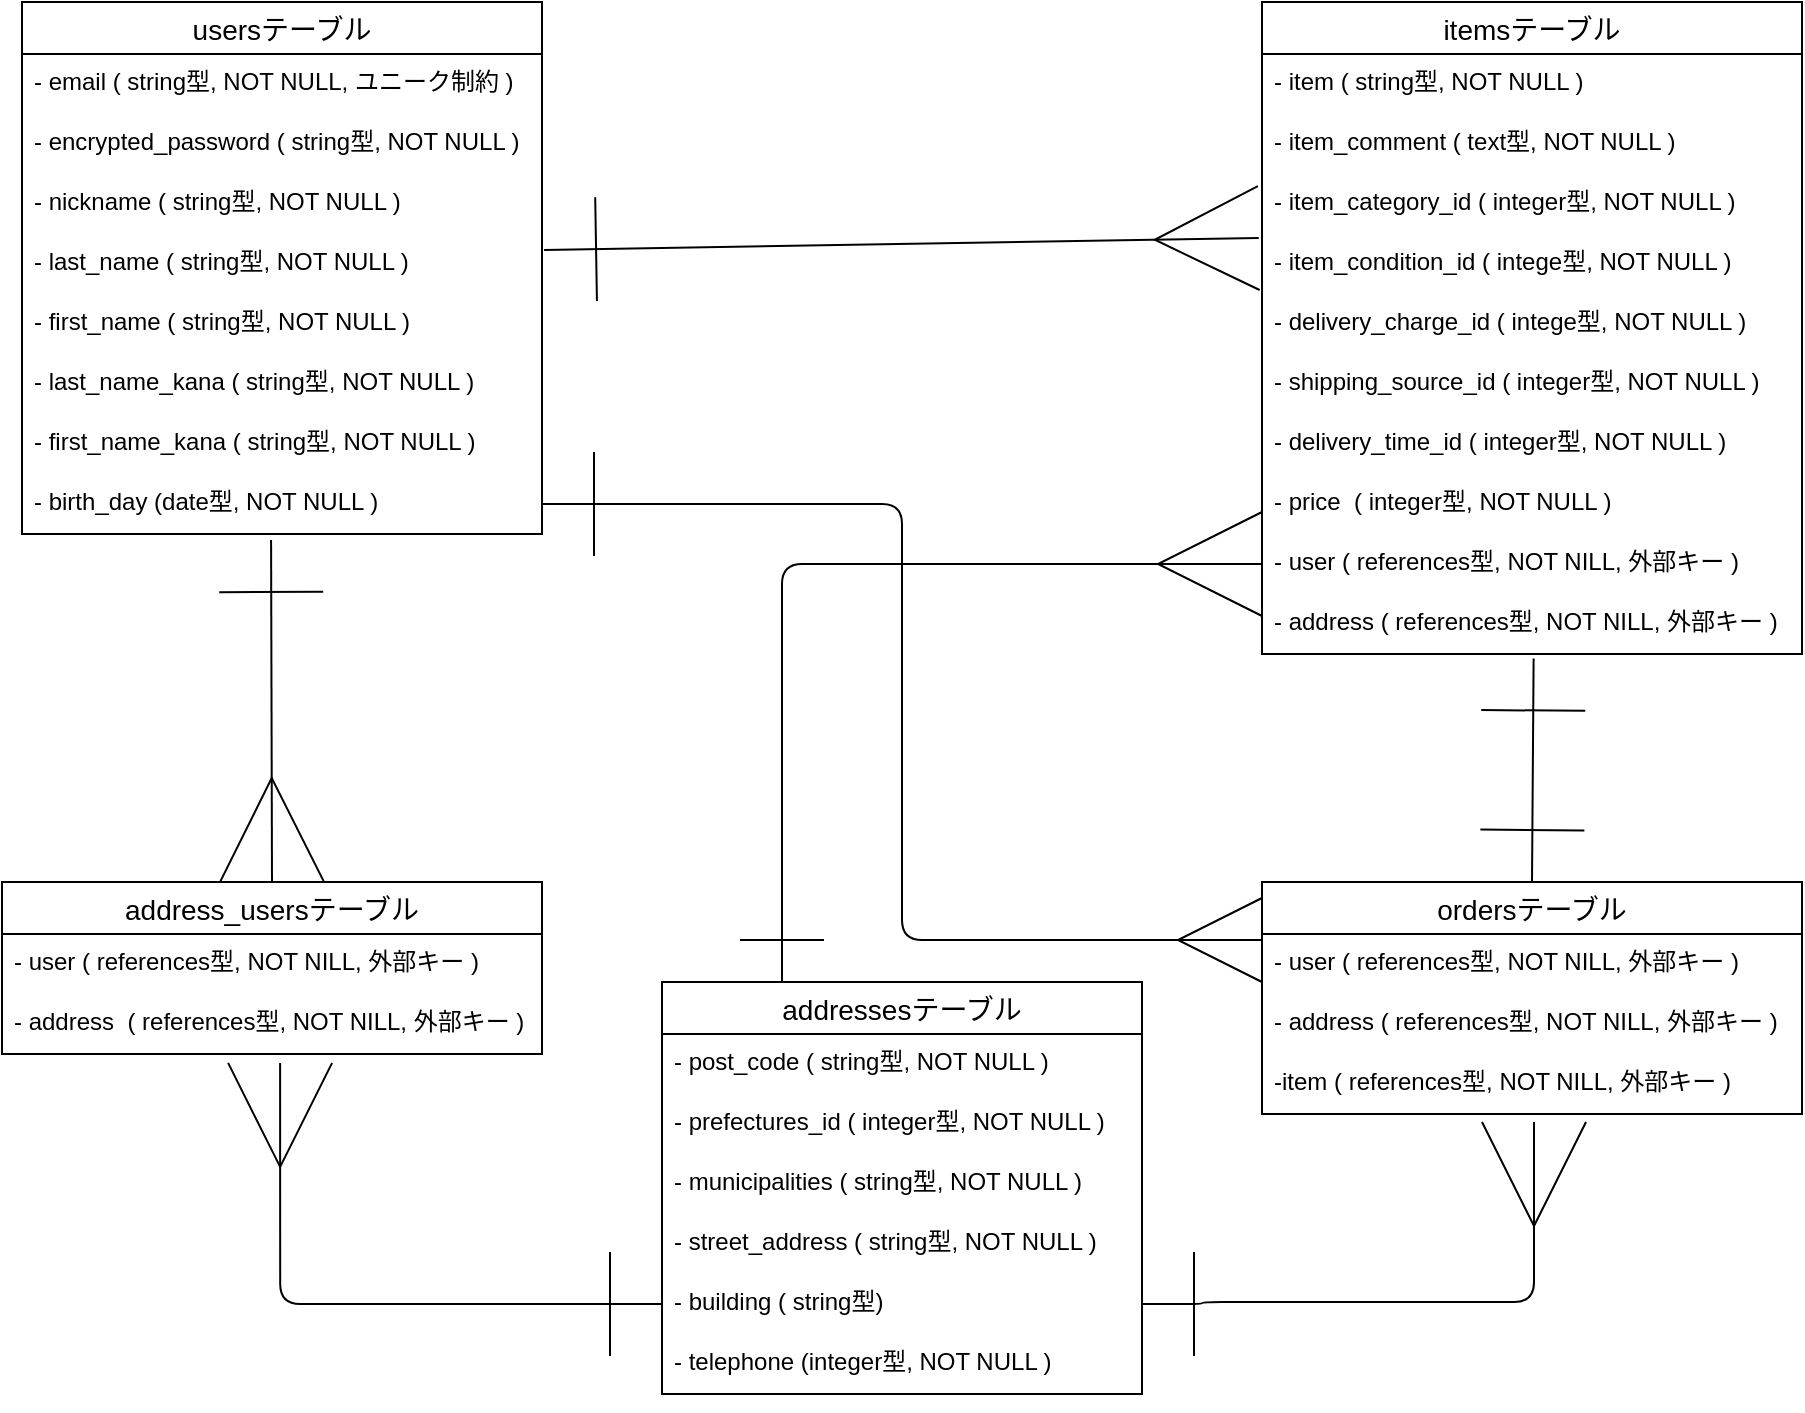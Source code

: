 <mxfile>
    <diagram id="GKU--FLQpRv6qIJC1tC3" name="ページ1">
        <mxGraphModel dx="1227" dy="647" grid="1" gridSize="10" guides="1" tooltips="1" connect="1" arrows="1" fold="1" page="1" pageScale="1" pageWidth="827" pageHeight="1169" math="0" shadow="0">
            <root>
                <mxCell id="0"/>
                <mxCell id="1" parent="0"/>
                <mxCell id="_oARF5Gy3wuwWYenufbS-1" value="usersテーブル" style="swimlane;fontStyle=0;childLayout=stackLayout;horizontal=1;startSize=26;horizontalStack=0;resizeParent=1;resizeParentMax=0;resizeLast=0;collapsible=1;marginBottom=0;align=center;fontSize=14;" parent="1" vertex="1">
                    <mxGeometry x="-260" y="40" width="260" height="266" as="geometry">
                        <mxRectangle x="60" y="40" width="70" height="30" as="alternateBounds"/>
                    </mxGeometry>
                </mxCell>
                <mxCell id="_oARF5Gy3wuwWYenufbS-3" value="- email ( string型, NOT NULL, ユニーク制約 )" style="text;strokeColor=none;fillColor=none;spacingLeft=4;spacingRight=4;overflow=hidden;rotatable=0;points=[[0,0.5],[1,0.5]];portConstraint=eastwest;fontSize=12;" parent="_oARF5Gy3wuwWYenufbS-1" vertex="1">
                    <mxGeometry y="26" width="260" height="30" as="geometry"/>
                </mxCell>
                <mxCell id="_oARF5Gy3wuwWYenufbS-8" value="- encrypted_password ( string型, NOT NULL )" style="text;strokeColor=none;fillColor=none;spacingLeft=4;spacingRight=4;overflow=hidden;rotatable=0;points=[[0,0.5],[1,0.5]];portConstraint=eastwest;fontSize=12;" parent="_oARF5Gy3wuwWYenufbS-1" vertex="1">
                    <mxGeometry y="56" width="260" height="30" as="geometry"/>
                </mxCell>
                <mxCell id="_oARF5Gy3wuwWYenufbS-2" value="- nickname ( string型, NOT NULL )" style="text;strokeColor=none;fillColor=none;spacingLeft=4;spacingRight=4;overflow=hidden;rotatable=0;points=[[0,0.5],[1,0.5]];portConstraint=eastwest;fontSize=12;" parent="_oARF5Gy3wuwWYenufbS-1" vertex="1">
                    <mxGeometry y="86" width="260" height="30" as="geometry"/>
                </mxCell>
                <mxCell id="_oARF5Gy3wuwWYenufbS-6" value="- last_name ( string型, NOT NULL )" style="text;strokeColor=none;fillColor=none;spacingLeft=4;spacingRight=4;overflow=hidden;rotatable=0;points=[[0,0.5],[1,0.5]];portConstraint=eastwest;fontSize=12;" parent="_oARF5Gy3wuwWYenufbS-1" vertex="1">
                    <mxGeometry y="116" width="260" height="30" as="geometry"/>
                </mxCell>
                <mxCell id="_oARF5Gy3wuwWYenufbS-7" value="- first_name ( string型, NOT NULL )" style="text;strokeColor=none;fillColor=none;spacingLeft=4;spacingRight=4;overflow=hidden;rotatable=0;points=[[0,0.5],[1,0.5]];portConstraint=eastwest;fontSize=12;" parent="_oARF5Gy3wuwWYenufbS-1" vertex="1">
                    <mxGeometry y="146" width="260" height="30" as="geometry"/>
                </mxCell>
                <mxCell id="_oARF5Gy3wuwWYenufbS-9" value="- last_name_kana ( string型, NOT NULL )" style="text;strokeColor=none;fillColor=none;spacingLeft=4;spacingRight=4;overflow=hidden;rotatable=0;points=[[0,0.5],[1,0.5]];portConstraint=eastwest;fontSize=12;" parent="_oARF5Gy3wuwWYenufbS-1" vertex="1">
                    <mxGeometry y="176" width="260" height="30" as="geometry"/>
                </mxCell>
                <mxCell id="_oARF5Gy3wuwWYenufbS-12" value="- first_name_kana ( string型, NOT NULL )" style="text;strokeColor=none;fillColor=none;spacingLeft=4;spacingRight=4;overflow=hidden;rotatable=0;points=[[0,0.5],[1,0.5]];portConstraint=eastwest;fontSize=12;" parent="_oARF5Gy3wuwWYenufbS-1" vertex="1">
                    <mxGeometry y="206" width="260" height="30" as="geometry"/>
                </mxCell>
                <mxCell id="_oARF5Gy3wuwWYenufbS-4" value="- birth_day (date型, NOT NULL )" style="text;strokeColor=none;fillColor=none;spacingLeft=4;spacingRight=4;overflow=hidden;rotatable=0;points=[[0,0.5],[1,0.5]];portConstraint=eastwest;fontSize=12;" parent="_oARF5Gy3wuwWYenufbS-1" vertex="1">
                    <mxGeometry y="236" width="260" height="30" as="geometry"/>
                </mxCell>
                <mxCell id="_oARF5Gy3wuwWYenufbS-13" value="itemsテーブル" style="swimlane;fontStyle=0;childLayout=stackLayout;horizontal=1;startSize=26;horizontalStack=0;resizeParent=1;resizeParentMax=0;resizeLast=0;collapsible=1;marginBottom=0;align=center;fontSize=14;" parent="1" vertex="1">
                    <mxGeometry x="360" y="40" width="270" height="326" as="geometry"/>
                </mxCell>
                <mxCell id="_oARF5Gy3wuwWYenufbS-18" value="- item ( string型, NOT NULL )" style="text;strokeColor=none;fillColor=none;spacingLeft=4;spacingRight=4;overflow=hidden;rotatable=0;points=[[0,0.5],[1,0.5]];portConstraint=eastwest;fontSize=12;" parent="_oARF5Gy3wuwWYenufbS-13" vertex="1">
                    <mxGeometry y="26" width="270" height="30" as="geometry"/>
                </mxCell>
                <mxCell id="_oARF5Gy3wuwWYenufbS-21" value="- item_comment ( text型, NOT NULL )" style="text;strokeColor=none;fillColor=none;spacingLeft=4;spacingRight=4;overflow=hidden;rotatable=0;points=[[0,0.5],[1,0.5]];portConstraint=eastwest;fontSize=12;" parent="_oARF5Gy3wuwWYenufbS-13" vertex="1">
                    <mxGeometry y="56" width="270" height="30" as="geometry"/>
                </mxCell>
                <mxCell id="_oARF5Gy3wuwWYenufbS-15" value="- item_category_id ( integer型, NOT NULL )" style="text;strokeColor=none;fillColor=none;spacingLeft=4;spacingRight=4;overflow=hidden;rotatable=0;points=[[0,0.5],[1,0.5]];portConstraint=eastwest;fontSize=12;" parent="_oARF5Gy3wuwWYenufbS-13" vertex="1">
                    <mxGeometry y="86" width="270" height="30" as="geometry"/>
                </mxCell>
                <mxCell id="_oARF5Gy3wuwWYenufbS-19" value="- item_condition_id ( intege型, NOT NULL )" style="text;strokeColor=none;fillColor=none;spacingLeft=4;spacingRight=4;overflow=hidden;rotatable=0;points=[[0,0.5],[1,0.5]];portConstraint=eastwest;fontSize=12;" parent="_oARF5Gy3wuwWYenufbS-13" vertex="1">
                    <mxGeometry y="116" width="270" height="30" as="geometry"/>
                </mxCell>
                <mxCell id="_oARF5Gy3wuwWYenufbS-22" value="- delivery_charge_id ( intege型, NOT NULL )" style="text;strokeColor=none;fillColor=none;spacingLeft=4;spacingRight=4;overflow=hidden;rotatable=0;points=[[0,0.5],[1,0.5]];portConstraint=eastwest;fontSize=12;" parent="_oARF5Gy3wuwWYenufbS-13" vertex="1">
                    <mxGeometry y="146" width="270" height="30" as="geometry"/>
                </mxCell>
                <mxCell id="_oARF5Gy3wuwWYenufbS-20" value="- shipping_source_id ( integer型, NOT NULL )" style="text;strokeColor=none;fillColor=none;spacingLeft=4;spacingRight=4;overflow=hidden;rotatable=0;points=[[0,0.5],[1,0.5]];portConstraint=eastwest;fontSize=12;" parent="_oARF5Gy3wuwWYenufbS-13" vertex="1">
                    <mxGeometry y="176" width="270" height="30" as="geometry"/>
                </mxCell>
                <mxCell id="_oARF5Gy3wuwWYenufbS-17" value="- delivery_time_id ( integer型, NOT NULL )" style="text;strokeColor=none;fillColor=none;spacingLeft=4;spacingRight=4;overflow=hidden;rotatable=0;points=[[0,0.5],[1,0.5]];portConstraint=eastwest;fontSize=12;" parent="_oARF5Gy3wuwWYenufbS-13" vertex="1">
                    <mxGeometry y="206" width="270" height="30" as="geometry"/>
                </mxCell>
                <mxCell id="_oARF5Gy3wuwWYenufbS-16" value="- price  ( integer型, NOT NULL )" style="text;strokeColor=none;fillColor=none;spacingLeft=4;spacingRight=4;overflow=hidden;rotatable=0;points=[[0,0.5],[1,0.5]];portConstraint=eastwest;fontSize=12;" parent="_oARF5Gy3wuwWYenufbS-13" vertex="1">
                    <mxGeometry y="236" width="270" height="30" as="geometry"/>
                </mxCell>
                <mxCell id="_oARF5Gy3wuwWYenufbS-31" value="- user ( references型, NOT NILL, 外部キー )" style="text;strokeColor=none;fillColor=none;spacingLeft=4;spacingRight=4;overflow=hidden;rotatable=0;points=[[0,0.5],[1,0.5]];portConstraint=eastwest;fontSize=12;" parent="_oARF5Gy3wuwWYenufbS-13" vertex="1">
                    <mxGeometry y="266" width="270" height="30" as="geometry"/>
                </mxCell>
                <mxCell id="_oARF5Gy3wuwWYenufbS-60" value="- address ( references型, NOT NILL, 外部キー )" style="text;strokeColor=none;fillColor=none;spacingLeft=4;spacingRight=4;overflow=hidden;rotatable=0;points=[[0,0.5],[1,0.5]];portConstraint=eastwest;fontSize=12;" parent="_oARF5Gy3wuwWYenufbS-13" vertex="1">
                    <mxGeometry y="296" width="270" height="30" as="geometry"/>
                </mxCell>
                <mxCell id="_oARF5Gy3wuwWYenufbS-23" value="addressesテーブル" style="swimlane;fontStyle=0;childLayout=stackLayout;horizontal=1;startSize=26;horizontalStack=0;resizeParent=1;resizeParentMax=0;resizeLast=0;collapsible=1;marginBottom=0;align=center;fontSize=14;" parent="1" vertex="1">
                    <mxGeometry x="60" y="530" width="240" height="206" as="geometry"/>
                </mxCell>
                <mxCell id="_oARF5Gy3wuwWYenufbS-24" value="- post_code ( string型, NOT NULL )" style="text;strokeColor=none;fillColor=none;spacingLeft=4;spacingRight=4;overflow=hidden;rotatable=0;points=[[0,0.5],[1,0.5]];portConstraint=eastwest;fontSize=12;" parent="_oARF5Gy3wuwWYenufbS-23" vertex="1">
                    <mxGeometry y="26" width="240" height="30" as="geometry"/>
                </mxCell>
                <mxCell id="_oARF5Gy3wuwWYenufbS-27" value="- prefectures_id ( integer型, NOT NULL )" style="text;strokeColor=none;fillColor=none;spacingLeft=4;spacingRight=4;overflow=hidden;rotatable=0;points=[[0,0.5],[1,0.5]];portConstraint=eastwest;fontSize=12;" parent="_oARF5Gy3wuwWYenufbS-23" vertex="1">
                    <mxGeometry y="56" width="240" height="30" as="geometry"/>
                </mxCell>
                <mxCell id="_oARF5Gy3wuwWYenufbS-32" value="- municipalities ( string型, NOT NULL )" style="text;strokeColor=none;fillColor=none;spacingLeft=4;spacingRight=4;overflow=hidden;rotatable=0;points=[[0,0.5],[1,0.5]];portConstraint=eastwest;fontSize=12;" parent="_oARF5Gy3wuwWYenufbS-23" vertex="1">
                    <mxGeometry y="86" width="240" height="30" as="geometry"/>
                </mxCell>
                <mxCell id="_oARF5Gy3wuwWYenufbS-28" value="- street_address ( string型, NOT NULL )" style="text;strokeColor=none;fillColor=none;spacingLeft=4;spacingRight=4;overflow=hidden;rotatable=0;points=[[0,0.5],[1,0.5]];portConstraint=eastwest;fontSize=12;" parent="_oARF5Gy3wuwWYenufbS-23" vertex="1">
                    <mxGeometry y="116" width="240" height="30" as="geometry"/>
                </mxCell>
                <mxCell id="_oARF5Gy3wuwWYenufbS-25" value="- building ( string型)" style="text;strokeColor=none;fillColor=none;spacingLeft=4;spacingRight=4;overflow=hidden;rotatable=0;points=[[0,0.5],[1,0.5]];portConstraint=eastwest;fontSize=12;" parent="_oARF5Gy3wuwWYenufbS-23" vertex="1">
                    <mxGeometry y="146" width="240" height="30" as="geometry"/>
                </mxCell>
                <mxCell id="_oARF5Gy3wuwWYenufbS-33" value="- telephone (integer型, NOT NULL )" style="text;strokeColor=none;fillColor=none;spacingLeft=4;spacingRight=4;overflow=hidden;rotatable=0;points=[[0,0.5],[1,0.5]];portConstraint=eastwest;fontSize=12;" parent="_oARF5Gy3wuwWYenufbS-23" vertex="1">
                    <mxGeometry y="176" width="240" height="30" as="geometry"/>
                </mxCell>
                <mxCell id="_oARF5Gy3wuwWYenufbS-36" style="edgeStyle=none;html=1;exitX=1.004;exitY=0.267;exitDx=0;exitDy=0;entryX=-0.006;entryY=1.067;entryDx=0;entryDy=0;endArrow=ERmany;endFill=0;strokeWidth=1;startArrow=ERone;startFill=0;endSize=50;startSize=50;exitPerimeter=0;entryPerimeter=0;" parent="1" source="_oARF5Gy3wuwWYenufbS-6" target="_oARF5Gy3wuwWYenufbS-15" edge="1">
                    <mxGeometry relative="1" as="geometry"/>
                </mxCell>
                <mxCell id="_oARF5Gy3wuwWYenufbS-66" style="html=1;exitX=0.5;exitY=0;exitDx=0;exitDy=0;entryX=0.503;entryY=1.074;entryDx=0;entryDy=0;entryPerimeter=0;strokeColor=default;strokeWidth=1;startArrow=ERone;startFill=0;endArrow=ERone;endFill=0;startSize=50;endSize=50;" parent="1" source="_oARF5Gy3wuwWYenufbS-51" target="_oARF5Gy3wuwWYenufbS-60" edge="1">
                    <mxGeometry relative="1" as="geometry"/>
                </mxCell>
                <mxCell id="_oARF5Gy3wuwWYenufbS-51" value="ordersテーブル" style="swimlane;fontStyle=0;childLayout=stackLayout;horizontal=1;startSize=26;horizontalStack=0;resizeParent=1;resizeParentMax=0;resizeLast=0;collapsible=1;marginBottom=0;align=center;fontSize=14;" parent="1" vertex="1">
                    <mxGeometry x="360" y="480" width="270" height="116" as="geometry"/>
                </mxCell>
                <mxCell id="_oARF5Gy3wuwWYenufbS-52" value="- user ( references型, NOT NILL, 外部キー )" style="text;strokeColor=none;fillColor=none;spacingLeft=4;spacingRight=4;overflow=hidden;rotatable=0;points=[[0,0.5],[1,0.5]];portConstraint=eastwest;fontSize=12;" parent="_oARF5Gy3wuwWYenufbS-51" vertex="1">
                    <mxGeometry y="26" width="270" height="30" as="geometry"/>
                </mxCell>
                <mxCell id="_oARF5Gy3wuwWYenufbS-53" value="- address ( references型, NOT NILL, 外部キー )" style="text;strokeColor=none;fillColor=none;spacingLeft=4;spacingRight=4;overflow=hidden;rotatable=0;points=[[0,0.5],[1,0.5]];portConstraint=eastwest;fontSize=12;" parent="_oARF5Gy3wuwWYenufbS-51" vertex="1">
                    <mxGeometry y="56" width="270" height="30" as="geometry"/>
                </mxCell>
                <mxCell id="_oARF5Gy3wuwWYenufbS-70" value="-item ( references型, NOT NILL, 外部キー )" style="text;strokeColor=none;fillColor=none;spacingLeft=4;spacingRight=4;overflow=hidden;rotatable=0;points=[[0,0.5],[1,0.5]];portConstraint=eastwest;fontSize=12;" parent="_oARF5Gy3wuwWYenufbS-51" vertex="1">
                    <mxGeometry y="86" width="270" height="30" as="geometry"/>
                </mxCell>
                <mxCell id="_oARF5Gy3wuwWYenufbS-55" value="address_usersテーブル" style="swimlane;fontStyle=0;childLayout=stackLayout;horizontal=1;startSize=26;horizontalStack=0;resizeParent=1;resizeParentMax=0;resizeLast=0;collapsible=1;marginBottom=0;align=center;fontSize=14;" parent="1" vertex="1">
                    <mxGeometry x="-270" y="480" width="270" height="86" as="geometry"/>
                </mxCell>
                <mxCell id="_oARF5Gy3wuwWYenufbS-56" value="- user ( references型, NOT NILL, 外部キー )" style="text;strokeColor=none;fillColor=none;spacingLeft=4;spacingRight=4;overflow=hidden;rotatable=0;points=[[0,0.5],[1,0.5]];portConstraint=eastwest;fontSize=12;" parent="_oARF5Gy3wuwWYenufbS-55" vertex="1">
                    <mxGeometry y="26" width="270" height="30" as="geometry"/>
                </mxCell>
                <mxCell id="_oARF5Gy3wuwWYenufbS-58" value="- address  ( references型, NOT NILL, 外部キー )" style="text;strokeColor=none;fillColor=none;spacingLeft=4;spacingRight=4;overflow=hidden;rotatable=0;points=[[0,0.5],[1,0.5]];portConstraint=eastwest;fontSize=12;" parent="_oARF5Gy3wuwWYenufbS-55" vertex="1">
                    <mxGeometry y="56" width="270" height="30" as="geometry"/>
                </mxCell>
                <mxCell id="_oARF5Gy3wuwWYenufbS-62" style="html=1;exitX=0.479;exitY=1.1;exitDx=0;exitDy=0;entryX=0.5;entryY=0;entryDx=0;entryDy=0;strokeColor=default;strokeWidth=1;startArrow=ERone;startFill=0;endArrow=ERmany;endFill=0;startSize=50;endSize=50;exitPerimeter=0;" parent="1" source="_oARF5Gy3wuwWYenufbS-4" target="_oARF5Gy3wuwWYenufbS-55" edge="1">
                    <mxGeometry relative="1" as="geometry">
                        <mxPoint x="-135.46" y="339.33" as="sourcePoint"/>
                    </mxGeometry>
                </mxCell>
                <mxCell id="_oARF5Gy3wuwWYenufbS-63" style="edgeStyle=orthogonalEdgeStyle;html=1;exitX=0.515;exitY=1.148;exitDx=0;exitDy=0;entryX=0;entryY=0.5;entryDx=0;entryDy=0;strokeColor=default;strokeWidth=1;startArrow=ERmany;startFill=0;endArrow=ERone;endFill=0;startSize=50;endSize=50;exitPerimeter=0;" parent="1" source="_oARF5Gy3wuwWYenufbS-58" target="_oARF5Gy3wuwWYenufbS-25" edge="1">
                    <mxGeometry relative="1" as="geometry">
                        <Array as="points">
                            <mxPoint x="-131" y="691"/>
                        </Array>
                    </mxGeometry>
                </mxCell>
                <mxCell id="_oARF5Gy3wuwWYenufbS-67" style="edgeStyle=orthogonalEdgeStyle;html=1;entryX=1;entryY=0.5;entryDx=0;entryDy=0;strokeColor=default;strokeWidth=1;startArrow=ERmany;startFill=0;endArrow=ERone;endFill=0;startSize=50;endSize=50;" parent="1" target="_oARF5Gy3wuwWYenufbS-25" edge="1">
                    <mxGeometry relative="1" as="geometry">
                        <mxPoint x="496" y="600" as="sourcePoint"/>
                        <Array as="points">
                            <mxPoint x="496" y="690"/>
                            <mxPoint x="330" y="690"/>
                        </Array>
                    </mxGeometry>
                </mxCell>
                <mxCell id="_oARF5Gy3wuwWYenufbS-68" style="edgeStyle=orthogonalEdgeStyle;html=1;exitX=1;exitY=0.5;exitDx=0;exitDy=0;entryX=0;entryY=0.25;entryDx=0;entryDy=0;strokeColor=default;strokeWidth=1;startArrow=ERone;startFill=0;endArrow=ERmany;endFill=0;startSize=50;endSize=40;" parent="1" source="_oARF5Gy3wuwWYenufbS-4" target="_oARF5Gy3wuwWYenufbS-51" edge="1">
                    <mxGeometry relative="1" as="geometry"/>
                </mxCell>
                <mxCell id="_oARF5Gy3wuwWYenufbS-69" style="edgeStyle=orthogonalEdgeStyle;html=1;exitX=0;exitY=0.5;exitDx=0;exitDy=0;entryX=0.25;entryY=0;entryDx=0;entryDy=0;strokeColor=default;strokeWidth=1;startArrow=ERmany;startFill=0;endArrow=ERone;endFill=0;startSize=50;endSize=40;" parent="1" source="_oARF5Gy3wuwWYenufbS-31" target="_oARF5Gy3wuwWYenufbS-23" edge="1">
                    <mxGeometry relative="1" as="geometry"/>
                </mxCell>
            </root>
        </mxGraphModel>
    </diagram>
</mxfile>